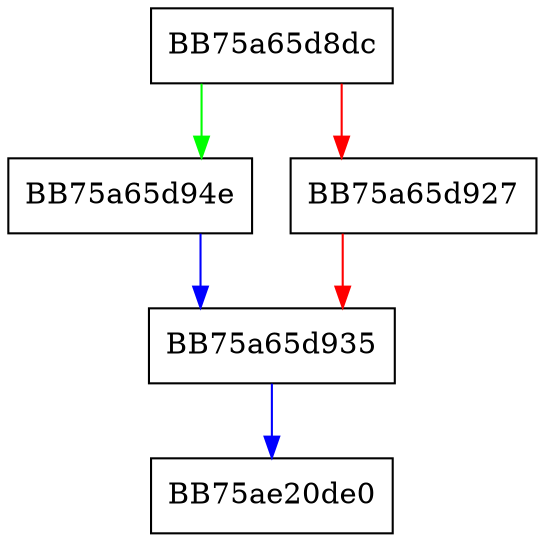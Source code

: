 digraph QueuePidForRemovalFromDatabase {
  node [shape="box"];
  graph [splines=ortho];
  BB75a65d8dc -> BB75a65d94e [color="green"];
  BB75a65d8dc -> BB75a65d927 [color="red"];
  BB75a65d927 -> BB75a65d935 [color="red"];
  BB75a65d935 -> BB75ae20de0 [color="blue"];
  BB75a65d94e -> BB75a65d935 [color="blue"];
}